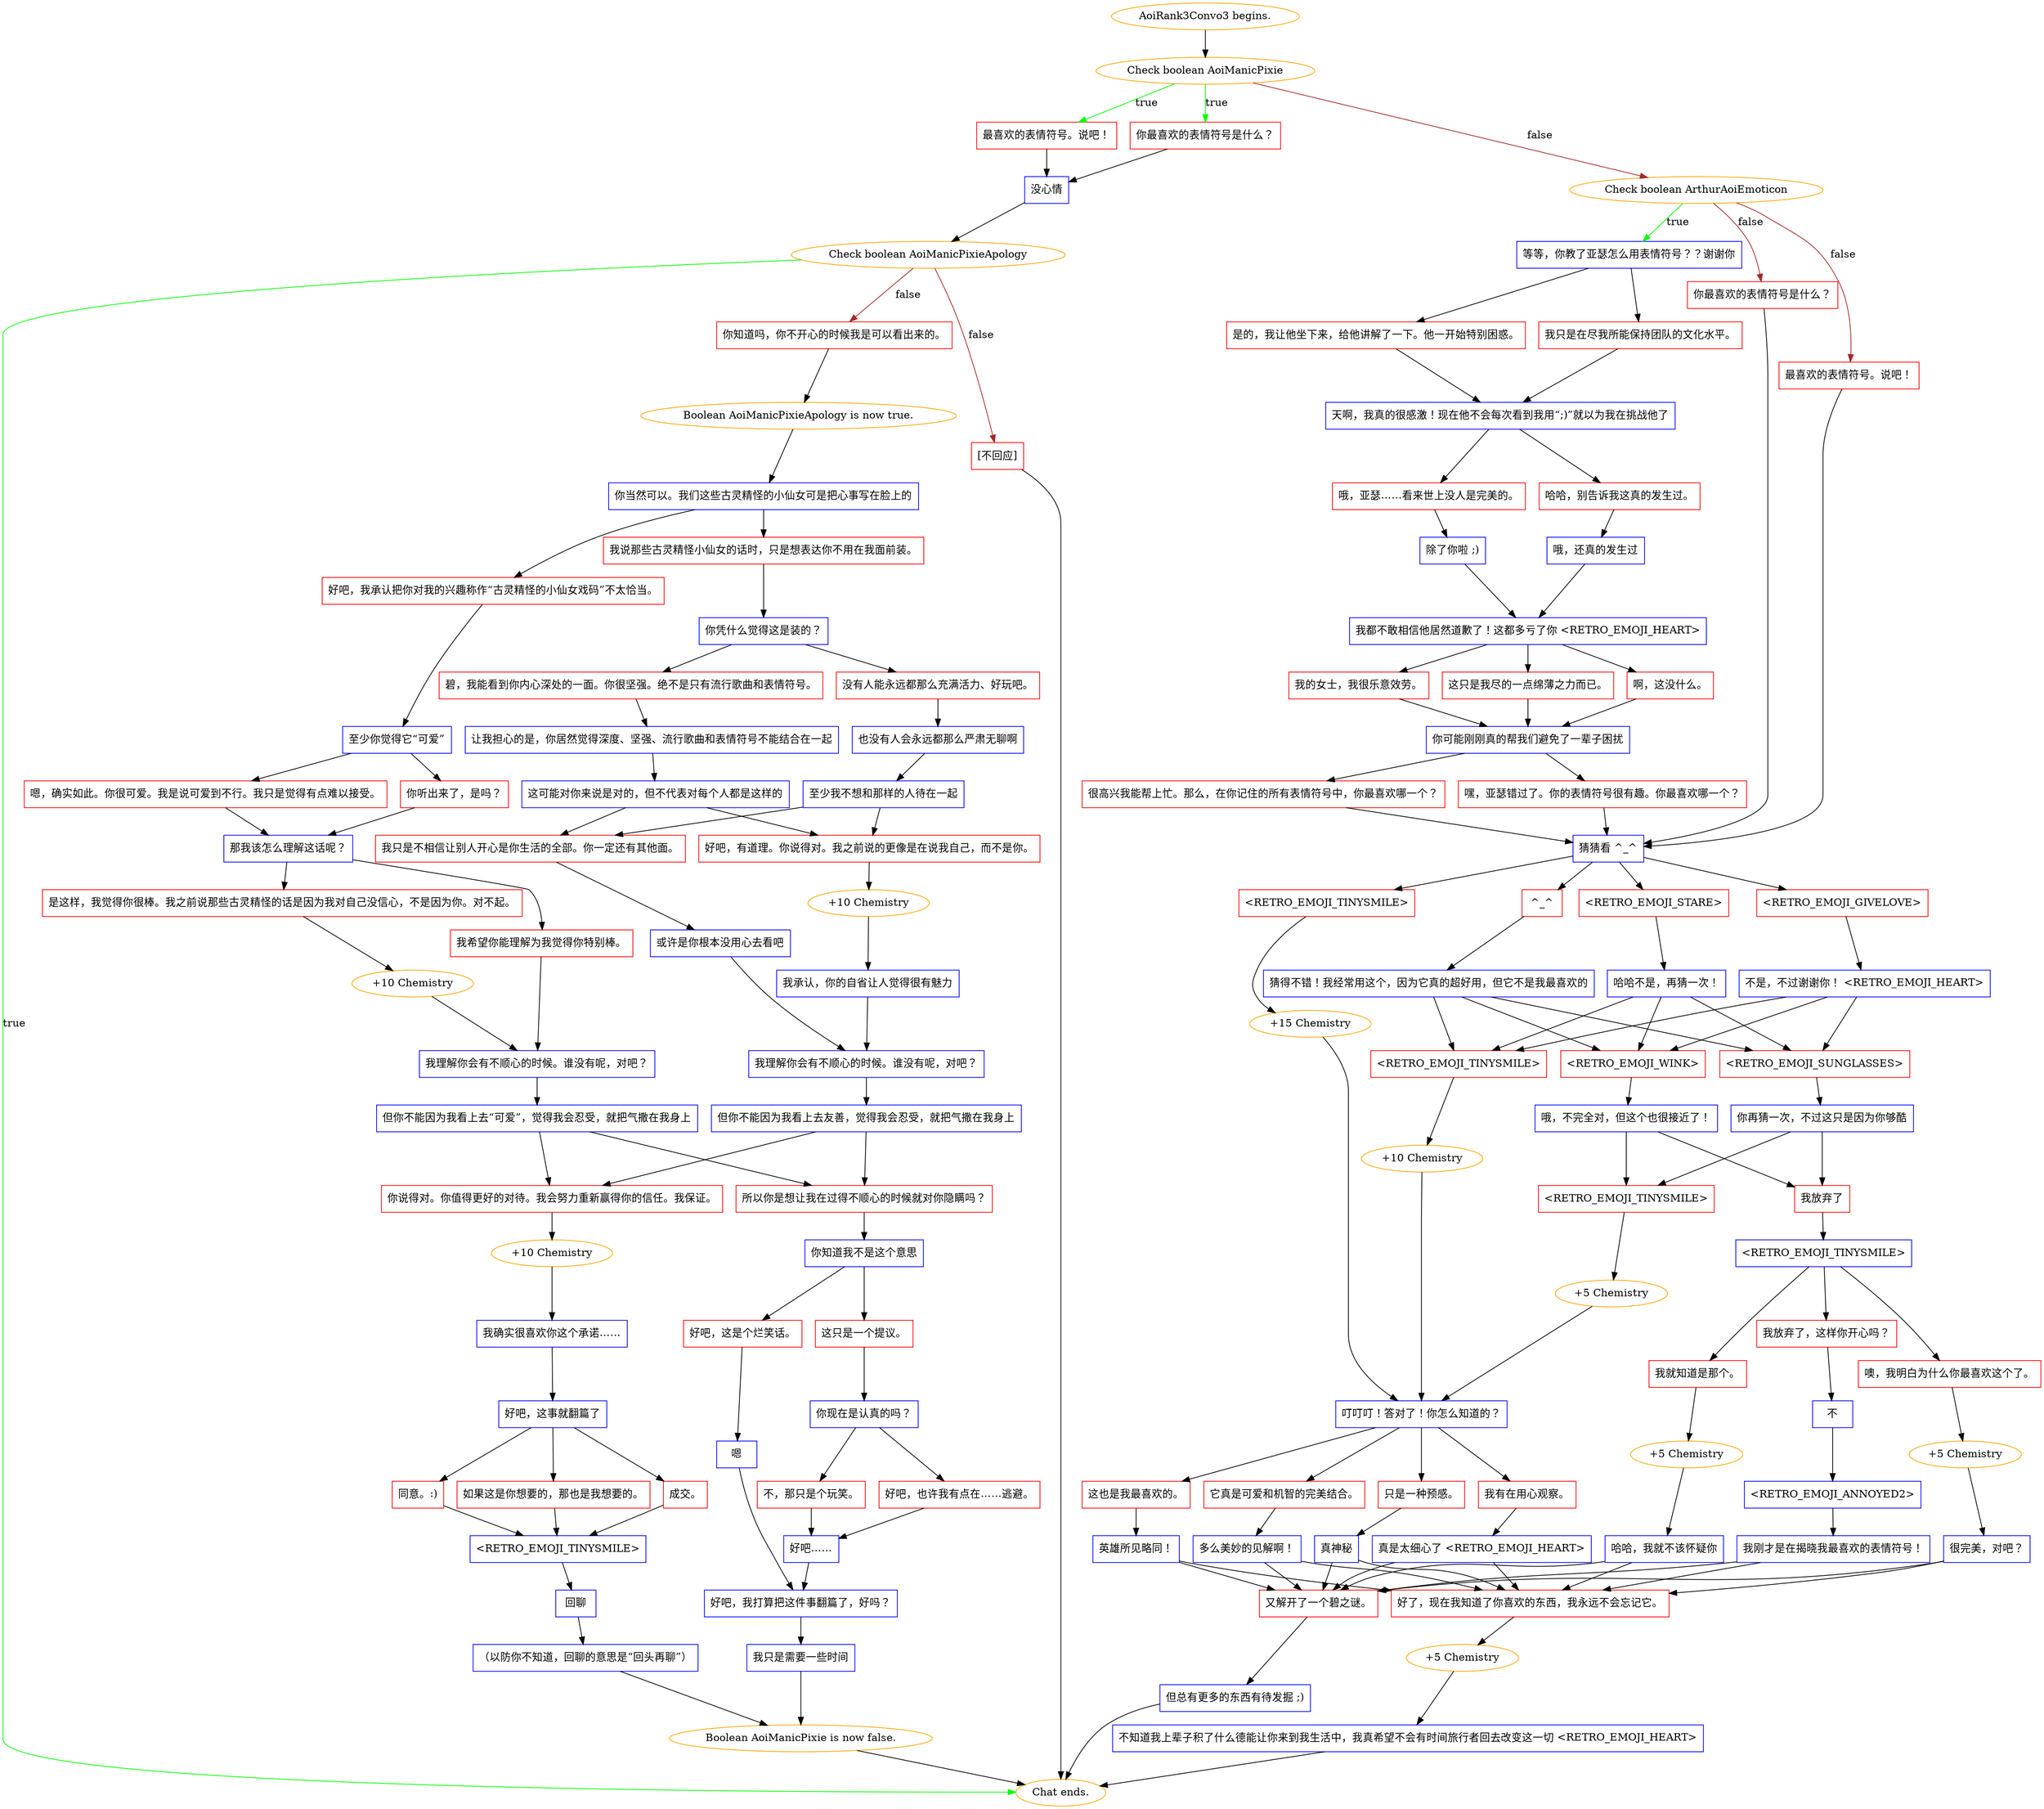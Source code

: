digraph {
	"AoiRank3Convo3 begins." [color=orange];
		"AoiRank3Convo3 begins." -> j3825005181;
	j3825005181 [label="Check boolean AoiManicPixie",color=orange];
		j3825005181 -> j1384087910 [label=true,color=green];
		j3825005181 -> j130609295 [label=true,color=green];
		j3825005181 -> j395414325 [label=false,color=brown];
	j1384087910 [label="你最喜欢的表情符号是什么？",shape=box,color=red];
		j1384087910 -> j3168941174;
	j130609295 [label="最喜欢的表情符号。说吧！",shape=box,color=red];
		j130609295 -> j3168941174;
	j395414325 [label="Check boolean ArthurAoiEmoticon",color=orange];
		j395414325 -> j1529302023 [label=true,color=green];
		j395414325 -> j4029884399 [label=false,color=brown];
		j395414325 -> j2312160402 [label=false,color=brown];
	j3168941174 [label="没心情",shape=box,color=blue];
		j3168941174 -> j864665741;
	j1529302023 [label="等等，你教了亚瑟怎么用表情符号？？谢谢你",shape=box,color=blue];
		j1529302023 -> j527770230;
		j1529302023 -> j820120569;
	j4029884399 [label="你最喜欢的表情符号是什么？",shape=box,color=red];
		j4029884399 -> j4031268066;
	j2312160402 [label="最喜欢的表情符号。说吧！",shape=box,color=red];
		j2312160402 -> j4031268066;
	j864665741 [label="Check boolean AoiManicPixieApology",color=orange];
		j864665741 -> "Chat ends." [label=true,color=green];
		j864665741 -> j2732022703 [label=false,color=brown];
		j864665741 -> j281483509 [label=false,color=brown];
	j527770230 [label="是的，我让他坐下来，给他讲解了一下。他一开始特别困惑。",shape=box,color=red];
		j527770230 -> j1285051892;
	j820120569 [label="我只是在尽我所能保持团队的文化水平。",shape=box,color=red];
		j820120569 -> j1285051892;
	j4031268066 [label="猜猜看 ^_^",shape=box,color=blue];
		j4031268066 -> j3758973585;
		j4031268066 -> j236101732;
		j4031268066 -> j4129694015;
		j4031268066 -> j2178309171;
	"Chat ends." [color=orange];
	j2732022703 [label="你知道吗，你不开心的时候我是可以看出来的。",shape=box,color=red];
		j2732022703 -> j626321734;
	j281483509 [label="[不回应]",shape=box,color=red];
		j281483509 -> "Chat ends.";
	j1285051892 [label="天啊，我真的很感激！现在他不会每次看到我用“;)”就以为我在挑战他了",shape=box,color=blue];
		j1285051892 -> j1756995209;
		j1285051892 -> j153963213;
	j3758973585 [label="<RETRO_EMOJI_GIVELOVE>",shape=box,color=red];
		j3758973585 -> j4230524060;
	j236101732 [label="^_^",shape=box,color=red];
		j236101732 -> j2554255785;
	j4129694015 [label="<RETRO_EMOJI_STARE>",shape=box,color=red];
		j4129694015 -> j655302028;
	j2178309171 [label="<RETRO_EMOJI_TINYSMILE>",shape=box,color=red];
		j2178309171 -> j3433421511;
	j626321734 [label="Boolean AoiManicPixieApology is now true.",color=orange];
		j626321734 -> j2643614879;
	j1756995209 [label="哈哈，别告诉我这真的发生过。",shape=box,color=red];
		j1756995209 -> j1031102447;
	j153963213 [label="哦，亚瑟……看来世上没人是完美的。",shape=box,color=red];
		j153963213 -> j1911965491;
	j4230524060 [label="不是，不过谢谢你！ <RETRO_EMOJI_HEART>",shape=box,color=blue];
		j4230524060 -> j2308150031;
		j4230524060 -> j3885595128;
		j4230524060 -> j3856433752;
	j2554255785 [label="猜得不错！我经常用这个，因为它真的超好用，但它不是我最喜欢的",shape=box,color=blue];
		j2554255785 -> j2308150031;
		j2554255785 -> j3885595128;
		j2554255785 -> j3856433752;
	j655302028 [label="哈哈不是，再猜一次！",shape=box,color=blue];
		j655302028 -> j2308150031;
		j655302028 -> j3885595128;
		j655302028 -> j3856433752;
	j3433421511 [label="+15 Chemistry",color=orange];
		j3433421511 -> j2639507968;
	j2643614879 [label="你当然可以。我们这些古灵精怪的小仙女可是把心事写在脸上的",shape=box,color=blue];
		j2643614879 -> j1193950221;
		j2643614879 -> j1234354854;
	j1031102447 [label="哦，还真的发生过",shape=box,color=blue];
		j1031102447 -> j2184861623;
	j1911965491 [label="除了你啦 ;)",shape=box,color=blue];
		j1911965491 -> j2184861623;
	j2308150031 [label="<RETRO_EMOJI_WINK>",shape=box,color=red];
		j2308150031 -> j26908587;
	j3885595128 [label="<RETRO_EMOJI_SUNGLASSES>",shape=box,color=red];
		j3885595128 -> j2347751472;
	j3856433752 [label="<RETRO_EMOJI_TINYSMILE>",shape=box,color=red];
		j3856433752 -> j126753296;
	j2639507968 [label="叮叮叮！答对了！你怎么知道的？",shape=box,color=blue];
		j2639507968 -> j2868566267;
		j2639507968 -> j2736449406;
		j2639507968 -> j895908987;
		j2639507968 -> j3654581574;
	j1193950221 [label="好吧，我承认把你对我的兴趣称作“古灵精怪的小仙女戏码”不太恰当。",shape=box,color=red];
		j1193950221 -> j2484982713;
	j1234354854 [label="我说那些古灵精怪小仙女的话时，只是想表达你不用在我面前装。",shape=box,color=red];
		j1234354854 -> j2389899711;
	j2184861623 [label="我都不敢相信他居然道歉了！这都多亏了你 <RETRO_EMOJI_HEART>",shape=box,color=blue];
		j2184861623 -> j2130366701;
		j2184861623 -> j1178582076;
		j2184861623 -> j3957746641;
	j26908587 [label="哦，不完全对，但这个也很接近了！",shape=box,color=blue];
		j26908587 -> j759478283;
		j26908587 -> j621618881;
	j2347751472 [label="你再猜一次，不过这只是因为你够酷",shape=box,color=blue];
		j2347751472 -> j759478283;
		j2347751472 -> j621618881;
	j126753296 [label="+10 Chemistry",color=orange];
		j126753296 -> j2639507968;
	j2868566267 [label="这也是我最喜欢的。",shape=box,color=red];
		j2868566267 -> j2550758534;
	j2736449406 [label="它真是可爱和机智的完美结合。",shape=box,color=red];
		j2736449406 -> j407035257;
	j895908987 [label="只是一种预感。",shape=box,color=red];
		j895908987 -> j3180803554;
	j3654581574 [label="我有在用心观察。",shape=box,color=red];
		j3654581574 -> j2229670494;
	j2484982713 [label="至少你觉得它“可爱”",shape=box,color=blue];
		j2484982713 -> j484266957;
		j2484982713 -> j3905336318;
	j2389899711 [label="你凭什么觉得这是装的？",shape=box,color=blue];
		j2389899711 -> j1133122717;
		j2389899711 -> j1897288628;
	j2130366701 [label="啊，这没什么。",shape=box,color=red];
		j2130366701 -> j1803840874;
	j1178582076 [label="我的女士，我很乐意效劳。",shape=box,color=red];
		j1178582076 -> j1803840874;
	j3957746641 [label="这只是我尽的一点绵薄之力而已。",shape=box,color=red];
		j3957746641 -> j1803840874;
	j759478283 [label="我放弃了",shape=box,color=red];
		j759478283 -> j780436877;
	j621618881 [label="<RETRO_EMOJI_TINYSMILE>",shape=box,color=red];
		j621618881 -> j1992927879;
	j2550758534 [label="英雄所见略同！",shape=box,color=blue];
		j2550758534 -> j1971622258;
		j2550758534 -> j1161500149;
	j407035257 [label="多么美妙的见解啊！",shape=box,color=blue];
		j407035257 -> j1971622258;
		j407035257 -> j1161500149;
	j3180803554 [label="真神秘",shape=box,color=blue];
		j3180803554 -> j1971622258;
		j3180803554 -> j1161500149;
	j2229670494 [label="真是太细心了 <RETRO_EMOJI_HEART>",shape=box,color=blue];
		j2229670494 -> j1971622258;
		j2229670494 -> j1161500149;
	j484266957 [label="嗯，确实如此。你很可爱。我是说可爱到不行。我只是觉得有点难以接受。",shape=box,color=red];
		j484266957 -> j2017020508;
	j3905336318 [label="你听出来了，是吗？",shape=box,color=red];
		j3905336318 -> j2017020508;
	j1133122717 [label="没有人能永远都那么充满活力、好玩吧。",shape=box,color=red];
		j1133122717 -> j1120086431;
	j1897288628 [label="碧，我能看到你内心深处的一面。你很坚强。绝不是只有流行歌曲和表情符号。",shape=box,color=red];
		j1897288628 -> j3092314573;
	j1803840874 [label="你可能刚刚真的帮我们避免了一辈子困扰",shape=box,color=blue];
		j1803840874 -> j1800087686;
		j1803840874 -> j1618063992;
	j780436877 [label="<RETRO_EMOJI_TINYSMILE>",shape=box,color=blue];
		j780436877 -> j2858439558;
		j780436877 -> j2205178665;
		j780436877 -> j961709263;
	j1992927879 [label="+5 Chemistry",color=orange];
		j1992927879 -> j2639507968;
	j1971622258 [label="好了，现在我知道了你喜欢的东西，我永远不会忘记它。",shape=box,color=red];
		j1971622258 -> j3197841050;
	j1161500149 [label="又解开了一个碧之谜。",shape=box,color=red];
		j1161500149 -> j1323662162;
	j2017020508 [label="那我该怎么理解这话呢？",shape=box,color=blue];
		j2017020508 -> j3468486260;
		j2017020508 -> j3480940683;
	j1120086431 [label="也没有人会永远都那么严肃无聊啊",shape=box,color=blue];
		j1120086431 -> j3586567362;
	j3092314573 [label="让我担心的是，你居然觉得深度、坚强、流行歌曲和表情符号不能结合在一起",shape=box,color=blue];
		j3092314573 -> j3027765797;
	j1800087686 [label="很高兴我能帮上忙。那么，在你记住的所有表情符号中，你最喜欢哪一个？",shape=box,color=red];
		j1800087686 -> j4031268066;
	j1618063992 [label="嘿，亚瑟错过了。你的表情符号很有趣。你最喜欢哪一个？",shape=box,color=red];
		j1618063992 -> j4031268066;
	j2858439558 [label="噢，我明白为什么你最喜欢这个了。",shape=box,color=red];
		j2858439558 -> j138958366;
	j2205178665 [label="我放弃了，这样你开心吗？",shape=box,color=red];
		j2205178665 -> j1083363181;
	j961709263 [label="我就知道是那个。",shape=box,color=red];
		j961709263 -> j4198635610;
	j3197841050 [label="+5 Chemistry",color=orange];
		j3197841050 -> j3151254141;
	j1323662162 [label="但总有更多的东西有待发掘 ;)",shape=box,color=blue];
		j1323662162 -> "Chat ends.";
	j3468486260 [label="是这样，我觉得你很棒。我之前说那些古灵精怪的话是因为我对自己没信心，不是因为你。对不起。",shape=box,color=red];
		j3468486260 -> j443257371;
	j3480940683 [label="我希望你能理解为我觉得你特别棒。",shape=box,color=red];
		j3480940683 -> j852890986;
	j3586567362 [label="至少我不想和那样的人待在一起",shape=box,color=blue];
		j3586567362 -> j1847528415;
		j3586567362 -> j4108549582;
	j3027765797 [label="这可能对你来说是对的，但不代表对每个人都是这样的",shape=box,color=blue];
		j3027765797 -> j4108549582;
		j3027765797 -> j1847528415;
	j138958366 [label="+5 Chemistry",color=orange];
		j138958366 -> j4020960813;
	j1083363181 [label="不",shape=box,color=blue];
		j1083363181 -> j744417165;
	j4198635610 [label="+5 Chemistry",color=orange];
		j4198635610 -> j1977790227;
	j3151254141 [label="不知道我上辈子积了什么德能让你来到我生活中，我真希望不会有时间旅行者回去改变这一切 <RETRO_EMOJI_HEART>",shape=box,color=blue];
		j3151254141 -> "Chat ends.";
	j443257371 [label="+10 Chemistry",color=orange];
		j443257371 -> j852890986;
	j852890986 [label="我理解你会有不顺心的时候。谁没有呢，对吧？",shape=box,color=blue];
		j852890986 -> j484068414;
	j1847528415 [label="我只是不相信让别人开心是你生活的全部。你一定还有其他面。",shape=box,color=red];
		j1847528415 -> j2081824905;
	j4108549582 [label="好吧，有道理。你说得对。我之前说的更像是在说我自己，而不是你。",shape=box,color=red];
		j4108549582 -> j3453142978;
	j4020960813 [label="很完美，对吧？",shape=box,color=blue];
		j4020960813 -> j1971622258;
		j4020960813 -> j1161500149;
	j744417165 [label="<RETRO_EMOJI_ANNOYED2>",shape=box,color=blue];
		j744417165 -> j75656061;
	j1977790227 [label="哈哈，我就不该怀疑你",shape=box,color=blue];
		j1977790227 -> j1971622258;
		j1977790227 -> j1161500149;
	j484068414 [label="但你不能因为我看上去“可爱”，觉得我会忍受，就把气撒在我身上",shape=box,color=blue];
		j484068414 -> j1694792369;
		j484068414 -> j3550048174;
	j2081824905 [label="或许是你根本没用心去看吧",shape=box,color=blue];
		j2081824905 -> j2389471336;
	j3453142978 [label="+10 Chemistry",color=orange];
		j3453142978 -> j89071506;
	j75656061 [label="我刚才是在揭晓我最喜欢的表情符号！",shape=box,color=blue];
		j75656061 -> j1971622258;
		j75656061 -> j1161500149;
	j1694792369 [label="你说得对。你值得更好的对待。我会努力重新赢得你的信任。我保证。",shape=box,color=red];
		j1694792369 -> j2381588213;
	j3550048174 [label="所以你是想让我在过得不顺心的时候就对你隐瞒吗？",shape=box,color=red];
		j3550048174 -> j2600314477;
	j2389471336 [label="我理解你会有不顺心的时候。谁没有呢，对吧？",shape=box,color=blue];
		j2389471336 -> j3879393421;
	j89071506 [label="我承认，你的自省让人觉得很有魅力",shape=box,color=blue];
		j89071506 -> j2389471336;
	j2381588213 [label="+10 Chemistry",color=orange];
		j2381588213 -> j2089318822;
	j2600314477 [label="你知道我不是这个意思",shape=box,color=blue];
		j2600314477 -> j2672987561;
		j2600314477 -> j3612599631;
	j3879393421 [label="但你不能因为我看上去友善，觉得我会忍受，就把气撒在我身上",shape=box,color=blue];
		j3879393421 -> j1694792369;
		j3879393421 -> j3550048174;
	j2089318822 [label="我确实很喜欢你这个承诺……",shape=box,color=blue];
		j2089318822 -> j4244230953;
	j2672987561 [label="这只是一个提议。",shape=box,color=red];
		j2672987561 -> j3938314;
	j3612599631 [label="好吧，这是个烂笑话。",shape=box,color=red];
		j3612599631 -> j1423323418;
	j4244230953 [label="好吧，这事就翻篇了",shape=box,color=blue];
		j4244230953 -> j125916581;
		j4244230953 -> j1773247409;
		j4244230953 -> j2775083799;
	j3938314 [label="你现在是认真的吗？",shape=box,color=blue];
		j3938314 -> j4205938051;
		j3938314 -> j1550976149;
	j1423323418 [label="嗯",shape=box,color=blue];
		j1423323418 -> j1645245967;
	j125916581 [label="成交。",shape=box,color=red];
		j125916581 -> j734613887;
	j1773247409 [label="同意。:)",shape=box,color=red];
		j1773247409 -> j734613887;
	j2775083799 [label="如果这是你想要的，那也是我想要的。",shape=box,color=red];
		j2775083799 -> j734613887;
	j4205938051 [label="好吧，也许我有点在……逃避。",shape=box,color=red];
		j4205938051 -> j3435977474;
	j1550976149 [label="不，那只是个玩笑。",shape=box,color=red];
		j1550976149 -> j3435977474;
	j1645245967 [label="好吧，我打算把这件事翻篇了，好吗？",shape=box,color=blue];
		j1645245967 -> j389584908;
	j734613887 [label="<RETRO_EMOJI_TINYSMILE>",shape=box,color=blue];
		j734613887 -> j4000625213;
	j3435977474 [label="好吧……",shape=box,color=blue];
		j3435977474 -> j1645245967;
	j389584908 [label="我只是需要一些时间",shape=box,color=blue];
		j389584908 -> j4025535607;
	j4000625213 [label="回聊",shape=box,color=blue];
		j4000625213 -> j2416592503;
	j4025535607 [label="Boolean AoiManicPixie is now false.",color=orange];
		j4025535607 -> "Chat ends.";
	j2416592503 [label="（以防你不知道，回聊的意思是“回头再聊”）",shape=box,color=blue];
		j2416592503 -> j4025535607;
}